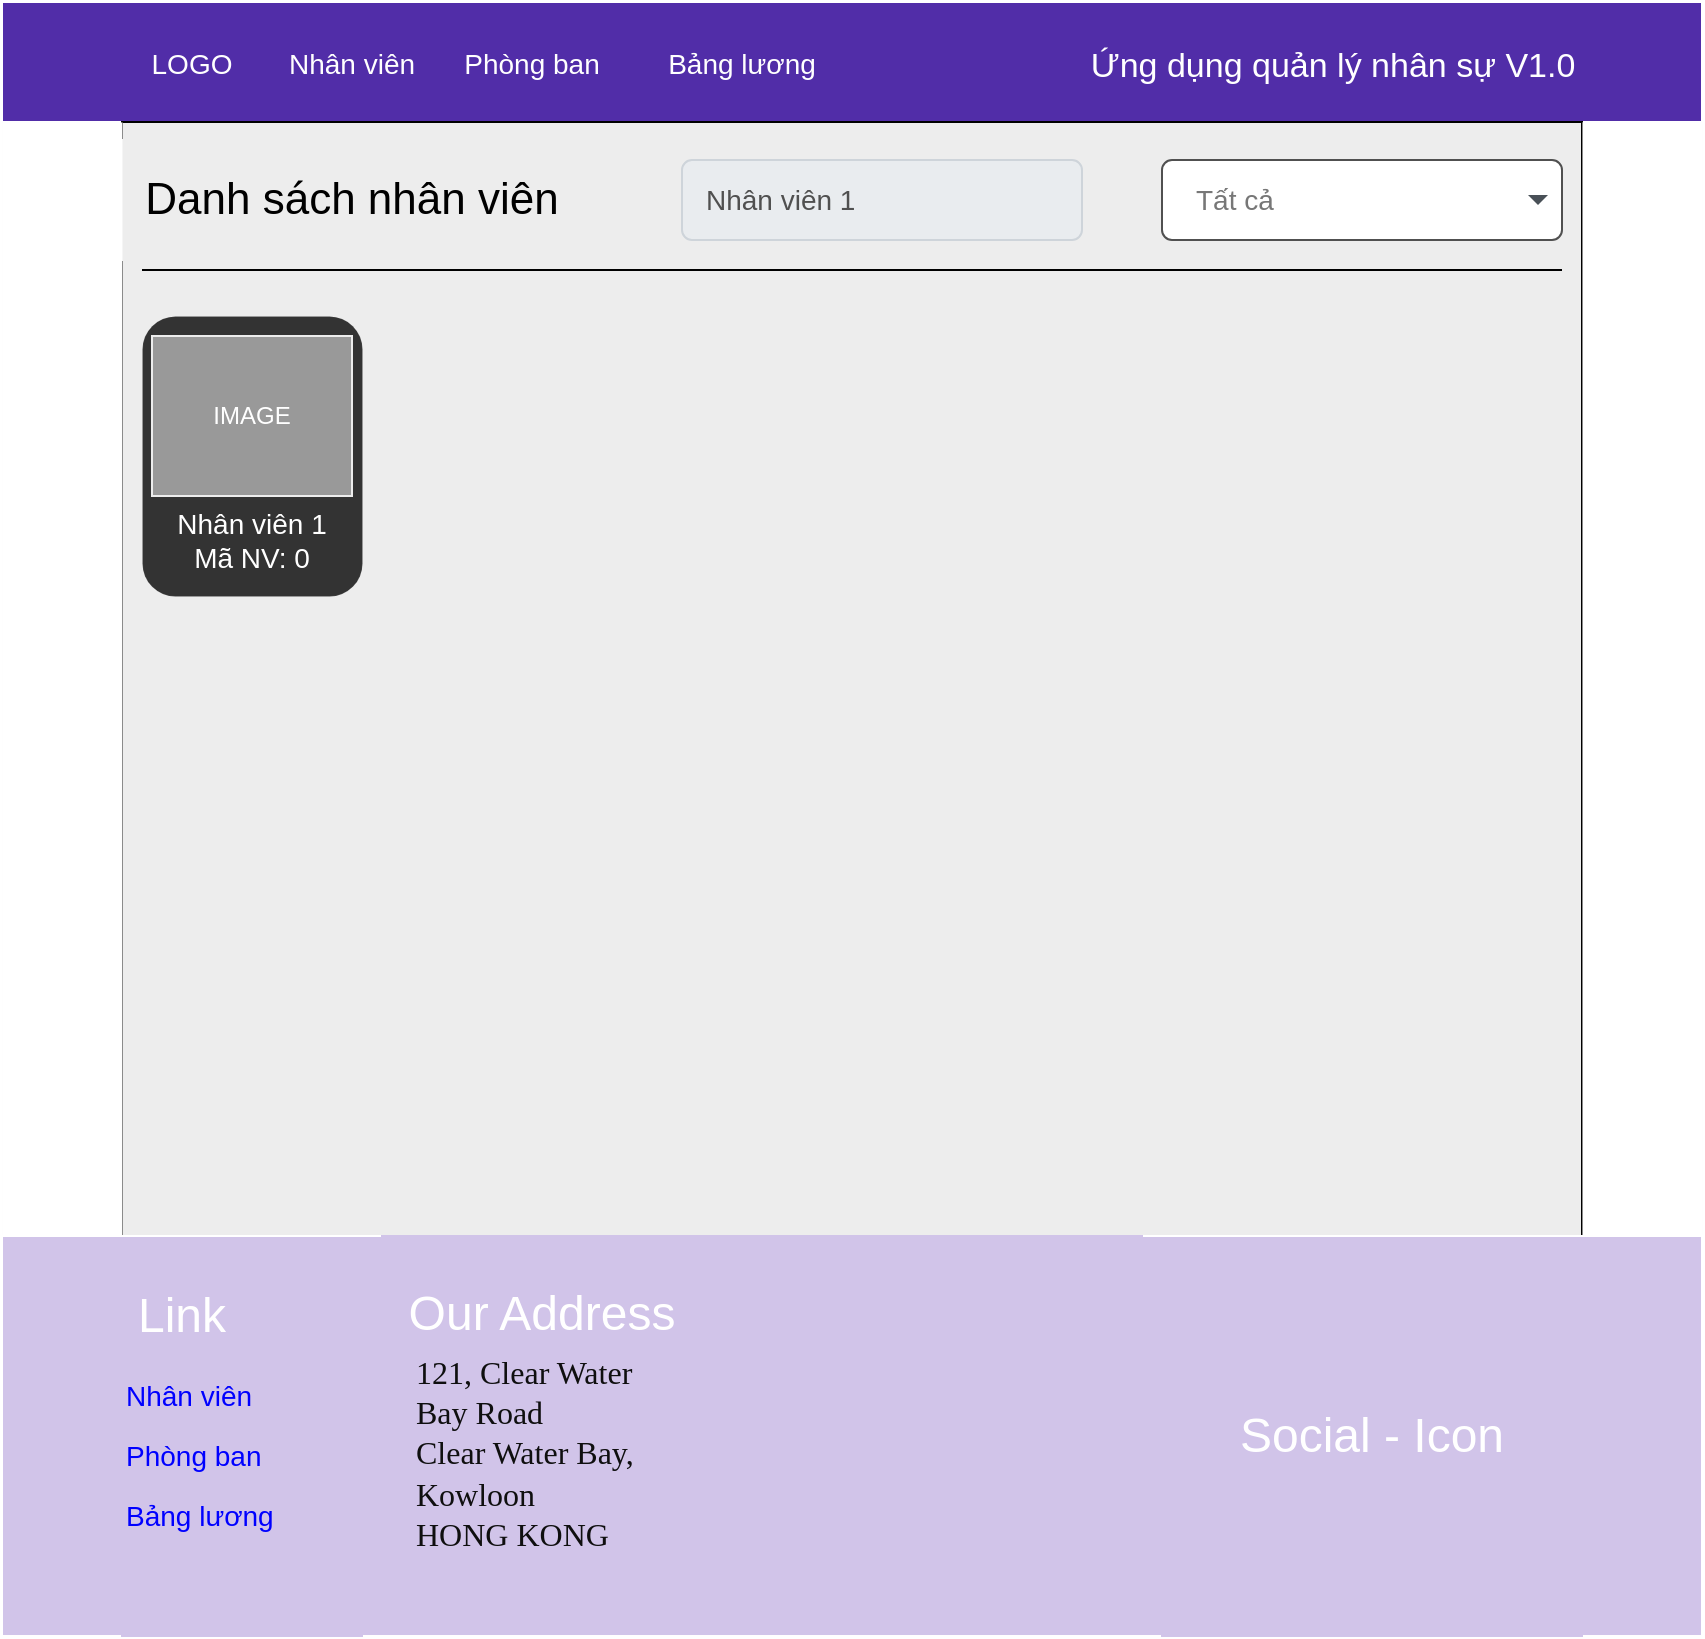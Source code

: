 <mxfile>
    <diagram id="qf3tkR55undMHjUfZ5gL" name="Page-1">
        <mxGraphModel dx="765" dy="562" grid="1" gridSize="10" guides="1" tooltips="1" connect="1" arrows="1" fold="1" page="1" pageScale="1" pageWidth="850" pageHeight="1100" math="0" shadow="0">
            <root>
                <mxCell id="0"/>
                <mxCell id="1" parent="0"/>
                <mxCell id="2" value="" style="html=1;shadow=0;dashed=0;fontSize=16;fontColor=#181819;align=left;spacing=15;fillColor=#512da8;strokeWidth=1;strokeColor=#FFFFFF;" vertex="1" parent="1">
                    <mxGeometry width="850" height="60" as="geometry"/>
                </mxCell>
                <mxCell id="3" value="Nhân viên" style="fillColor=none;strokeColor=none;fontSize=14;align=center;fontColor=#FFFFFF;" vertex="1" parent="2">
                    <mxGeometry width="70" height="40" relative="1" as="geometry">
                        <mxPoint x="140" y="10" as="offset"/>
                    </mxGeometry>
                </mxCell>
                <mxCell id="4" value="Phòng ban" style="fillColor=none;strokeColor=none;fontSize=14;align=center;fontColor=#FFFFFF;" vertex="1" parent="2">
                    <mxGeometry width="50" height="40" relative="1" as="geometry">
                        <mxPoint x="240" y="10" as="offset"/>
                    </mxGeometry>
                </mxCell>
                <mxCell id="5" value="Bảng lương" style="fillColor=none;strokeColor=none;fontSize=14;align=center;fontColor=#FFFFFF;" vertex="1" parent="2">
                    <mxGeometry width="80" height="40" relative="1" as="geometry">
                        <mxPoint x="330" y="10" as="offset"/>
                    </mxGeometry>
                </mxCell>
                <mxCell id="6" value="Ứng dụng quản lý nhân sự V1.0" style="fillColor=none;strokeColor=none;fontSize=17;align=center;fontColor=#FFFFFF;spacingLeft=1;strokeWidth=1;" vertex="1" parent="2">
                    <mxGeometry width="250" height="40" relative="1" as="geometry">
                        <mxPoint x="540" y="10" as="offset"/>
                    </mxGeometry>
                </mxCell>
                <mxCell id="7" value="" style="rounded=0;whiteSpace=wrap;html=1;fillColor=#ededed;shadow=0;" vertex="1" parent="1">
                    <mxGeometry x="60" y="60" width="730" height="557" as="geometry"/>
                </mxCell>
                <mxCell id="8" value="LOGO" style="fillColor=none;strokeColor=none;fontSize=14;align=center;fontColor=#FFFFFF;" vertex="1" parent="1">
                    <mxGeometry x="60" y="10" width="70" height="40" as="geometry"/>
                </mxCell>
                <mxCell id="9" value="&lt;font color=&quot;#000000&quot; style=&quot;font-size: 22px&quot;&gt;Danh sách nhân viên&lt;/font&gt;" style="rounded=0;whiteSpace=wrap;html=1;fillColor=#ededed;strokeColor=#ededed;" vertex="1" parent="1">
                    <mxGeometry x="60" y="69" width="230" height="60" as="geometry"/>
                </mxCell>
                <mxCell id="10" value="Nhân viên 1" style="html=1;shadow=0;dashed=0;shape=mxgraph.bootstrap.rrect;rSize=5;strokeColor=#CED4DA;strokeWidth=1;fillColor=#E9ECEF;fontColor=#505050;whiteSpace=wrap;align=left;verticalAlign=middle;spacingLeft=10;fontSize=14;" vertex="1" parent="1">
                    <mxGeometry x="340" y="79" width="200" height="40" as="geometry"/>
                </mxCell>
                <mxCell id="11" value="Tất cả" style="html=1;shadow=0;dashed=0;shape=mxgraph.bootstrap.rrect;rSize=5;strokeColor=#505050;strokeWidth=1;fillColor=#ffffff;fontColor=#777777;whiteSpace=wrap;align=left;verticalAlign=middle;fontStyle=0;fontSize=14;spacingRight=0;spacing=17;" vertex="1" parent="1">
                    <mxGeometry x="580" y="79" width="200" height="40" as="geometry"/>
                </mxCell>
                <mxCell id="12" value="" style="shape=triangle;direction=south;fillColor=#495057;strokeColor=none;perimeter=none;" vertex="1" parent="11">
                    <mxGeometry x="1" y="0.5" width="10" height="5" relative="1" as="geometry">
                        <mxPoint x="-17" y="-2.5" as="offset"/>
                    </mxGeometry>
                </mxCell>
                <mxCell id="13" value="" style="rounded=0;whiteSpace=wrap;html=1;shadow=0;glass=0;sketch=0;strokeColor=#ededed;strokeWidth=0;fillColor=#FFFFFF;" vertex="1" parent="1">
                    <mxGeometry y="60" width="60" height="557" as="geometry"/>
                </mxCell>
                <mxCell id="14" value="" style="rounded=0;whiteSpace=wrap;html=1;shadow=0;glass=0;sketch=0;strokeColor=#ededed;strokeWidth=0;fillColor=#FFFFFF;" vertex="1" parent="1">
                    <mxGeometry x="790" y="60" width="60" height="557" as="geometry"/>
                </mxCell>
                <mxCell id="17" value="&lt;font style=&quot;font-size: 14px&quot;&gt;&lt;font color=&quot;#ffffff&quot;&gt;&lt;br&gt;&lt;br&gt;&lt;br&gt;&lt;br&gt;&lt;br&gt;Nhân viên 1&lt;br&gt;Mã NV: 0&lt;/font&gt;&lt;br&gt;&lt;/font&gt;" style="rounded=1;whiteSpace=wrap;html=1;strokeColor=#ededed;shadow=0;sketch=0;glass=0;fillColor=#333333;strokeWidth=0;" vertex="1" parent="1">
                    <mxGeometry x="70" y="157" width="110" height="140" as="geometry"/>
                </mxCell>
                <mxCell id="18" value="&lt;font color=&quot;#ffffff&quot;&gt;IMAGE&lt;/font&gt;" style="rounded=0;whiteSpace=wrap;html=1;shadow=0;glass=0;sketch=0;strokeColor=#ededed;strokeWidth=1;fillColor=#999999;" vertex="1" parent="1">
                    <mxGeometry x="75" y="167" width="100" height="80" as="geometry"/>
                </mxCell>
                <mxCell id="21" value="" style="line;strokeWidth=1;html=1;perimeter=backbonePerimeter;points=[];outlineConnect=0;strokeColor=#000000;" vertex="1" parent="1">
                    <mxGeometry x="70" y="129" width="710" height="10" as="geometry"/>
                </mxCell>
                <mxCell id="22" value="" style="rounded=0;whiteSpace=wrap;html=1;fontSize=17;strokeWidth=1;fontColor=#ffffff;fillColor=#d1c4e9;strokeColor=#FFFFFF;" vertex="1" parent="1">
                    <mxGeometry y="617" width="850" height="200" as="geometry"/>
                </mxCell>
                <mxCell id="23" value="" style="rounded=0;whiteSpace=wrap;html=1;fontSize=17;fontColor=#FFFFFF;strokeWidth=1;fillColor=#D1C4E9;strokeColor=#D1C4E9;" vertex="1" parent="1">
                    <mxGeometry x="60" y="618" width="120" height="199" as="geometry"/>
                </mxCell>
                <mxCell id="24" value="&lt;div style=&quot;text-align: left&quot;&gt;&lt;br&gt;&lt;/div&gt;&lt;br&gt;&lt;br&gt;" style="rounded=0;whiteSpace=wrap;html=1;fontSize=17;fontColor=#FFFFFF;strokeWidth=1;fillColor=#d1c4e9;strokeColor=#D1C4E9;" vertex="1" parent="1">
                    <mxGeometry x="190" y="617" width="380" height="199" as="geometry"/>
                </mxCell>
                <mxCell id="25" value="" style="rounded=0;whiteSpace=wrap;html=1;fontSize=17;fontColor=#FFFFFF;strokeWidth=1;fillColor=#d1c4e9;strokeColor=#D1C4E9;" vertex="1" parent="1">
                    <mxGeometry x="580" y="618" width="210" height="199" as="geometry"/>
                </mxCell>
                <mxCell id="26" value="&lt;font style=&quot;font-size: 24px&quot;&gt;Link&lt;/font&gt;" style="text;html=1;strokeColor=none;fillColor=none;align=center;verticalAlign=middle;whiteSpace=wrap;rounded=0;fontSize=17;fontColor=#FFFFFF;" vertex="1" parent="1">
                    <mxGeometry x="60" y="637" width="60" height="40" as="geometry"/>
                </mxCell>
                <mxCell id="27" value="&lt;font style=&quot;font-size: 24px&quot;&gt;Our Address&lt;/font&gt;" style="text;html=1;strokeColor=none;fillColor=none;align=center;verticalAlign=middle;whiteSpace=wrap;rounded=0;fontSize=17;fontColor=#FFFFFF;" vertex="1" parent="1">
                    <mxGeometry x="190" y="636" width="160" height="40" as="geometry"/>
                </mxCell>
                <mxCell id="28" value="&lt;font style=&quot;font-size: 24px&quot;&gt;Social - Icon&lt;/font&gt;" style="text;html=1;strokeColor=none;fillColor=none;align=center;verticalAlign=middle;whiteSpace=wrap;rounded=0;fontSize=17;fontColor=#FFFFFF;" vertex="1" parent="1">
                    <mxGeometry x="605" y="697" width="160" height="40" as="geometry"/>
                </mxCell>
                <mxCell id="29" value="&lt;span style=&quot;color: rgb(15 , 15 , 15) ; font-family: &amp;#34;times new roman&amp;#34; , &amp;#34;times&amp;#34; , serif ; font-size: 16px ; background-color: rgb(209 , 196 , 233)&quot;&gt;121, Clear Water Bay Road&lt;/span&gt;&lt;br style=&quot;box-sizing: border-box ; margin: 0px ; padding: 0px ; color: rgb(15 , 15 , 15) ; font-family: &amp;#34;times new roman&amp;#34; , &amp;#34;times&amp;#34; , serif ; font-size: 16px ; background-color: rgb(209 , 196 , 233)&quot;&gt;&lt;span style=&quot;color: rgb(15 , 15 , 15) ; font-family: &amp;#34;times new roman&amp;#34; , &amp;#34;times&amp;#34; , serif ; font-size: 16px ; background-color: rgb(209 , 196 , 233)&quot;&gt;Clear Water Bay, Kowloon&lt;/span&gt;&lt;br style=&quot;box-sizing: border-box ; margin: 0px ; padding: 0px ; color: rgb(15 , 15 , 15) ; font-family: &amp;#34;times new roman&amp;#34; , &amp;#34;times&amp;#34; , serif ; font-size: 16px ; background-color: rgb(209 , 196 , 233)&quot;&gt;&lt;span style=&quot;color: rgb(15 , 15 , 15) ; font-family: &amp;#34;times new roman&amp;#34; , &amp;#34;times&amp;#34; , serif ; font-size: 16px ; background-color: rgb(209 , 196 , 233)&quot;&gt;HONG KONG&lt;/span&gt;" style="text;html=1;strokeColor=none;fillColor=none;align=left;verticalAlign=middle;whiteSpace=wrap;rounded=0;fontSize=17;fontColor=#FFFFFF;" vertex="1" parent="1">
                    <mxGeometry x="205" y="706" width="120" height="40" as="geometry"/>
                </mxCell>
                <mxCell id="30" value="&lt;font style=&quot;font-size: 14px&quot; color=&quot;#0000ff&quot;&gt;Nhân viên&lt;/font&gt;" style="text;html=1;strokeColor=none;fillColor=none;align=left;verticalAlign=middle;whiteSpace=wrap;rounded=0;fontSize=17;fontColor=#FFFFFF;" vertex="1" parent="1">
                    <mxGeometry x="60" y="677" width="90" height="40" as="geometry"/>
                </mxCell>
                <mxCell id="31" value="&lt;font style=&quot;font-size: 14px&quot; color=&quot;#0000ff&quot;&gt;Phòng ban&lt;/font&gt;" style="text;html=1;strokeColor=none;fillColor=none;align=left;verticalAlign=middle;whiteSpace=wrap;rounded=0;fontSize=17;fontColor=#FFFFFF;" vertex="1" parent="1">
                    <mxGeometry x="60" y="707" width="110" height="40" as="geometry"/>
                </mxCell>
                <mxCell id="32" value="&lt;font style=&quot;font-size: 14px&quot; color=&quot;#0000ff&quot;&gt;Bảng lương&lt;/font&gt;" style="text;html=1;strokeColor=none;fillColor=none;align=left;verticalAlign=middle;whiteSpace=wrap;rounded=0;fontSize=17;fontColor=#FFFFFF;" vertex="1" parent="1">
                    <mxGeometry x="60" y="737" width="100" height="40" as="geometry"/>
                </mxCell>
            </root>
        </mxGraphModel>
    </diagram>
</mxfile>